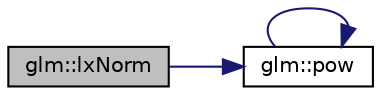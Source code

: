 digraph "glm::lxNorm"
{
 // LATEX_PDF_SIZE
  edge [fontname="Helvetica",fontsize="10",labelfontname="Helvetica",labelfontsize="10"];
  node [fontname="Helvetica",fontsize="10",shape=record];
  rankdir="LR";
  Node1 [label="glm::lxNorm",height=0.2,width=0.4,color="black", fillcolor="grey75", style="filled", fontcolor="black",tooltip=" "];
  Node1 -> Node2 [color="midnightblue",fontsize="10",style="solid",fontname="Helvetica"];
  Node2 [label="glm::pow",height=0.2,width=0.4,color="black", fillcolor="white", style="filled",URL="$group__core__func__exponential.html#ga082b332a4b7c6ad1d43e09ff19e214dd",tooltip=" "];
  Node2 -> Node2 [color="midnightblue",fontsize="10",style="solid",fontname="Helvetica"];
}
